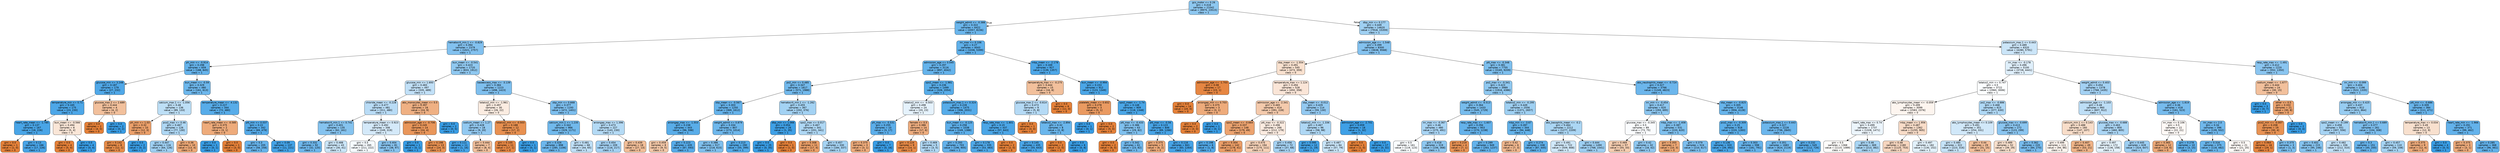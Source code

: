 digraph Tree {
node [shape=box, style="filled, rounded", color="black", fontname="helvetica"] ;
edge [fontname="helvetica"] ;
0 [label="gcs_motor <= 0.26\ngini = 0.418\nsamples = 21042\nvalue = [9975, 23515]\nclass = 1", fillcolor="#8dc7f0"] ;
1 [label="weight_admit <= -0.388\ngini = 0.322\nsamples = 6422\nvalue = [2057, 8156]\nclass = 1", fillcolor="#6bb6ec"] ;
0 -> 1 [labeldistance=2.5, labelangle=45, headlabel="True"] ;
2 [label="hematocrit_min.1 <= -0.829\ngini = 0.394\nsamples = 2379\nvalue = [1021, 2757]\nclass = 1", fillcolor="#82c1ef"] ;
1 -> 2 ;
3 [label="ph_min <= -0.914\ngini = 0.298\nsamples = 659\nvalue = [188, 845]\nclass = 1", fillcolor="#65b3eb"] ;
2 -> 3 ;
4 [label="glucose_min <= 3.248\ngini = 0.187\nsamples = 179\nvalue = [27, 232]\nclass = 1", fillcolor="#50a8e8"] ;
3 -> 4 ;
5 [label="temperature_min <= 0.71\ngini = 0.165\nsamples = 175\nvalue = [23, 230]\nclass = 1", fillcolor="#4da7e8"] ;
4 -> 5 ;
6 [label="heart_rate_mean <= -1.785\ngini = 0.137\nsamples = 167\nvalue = [18, 226]\nclass = 1", fillcolor="#49a5e7"] ;
5 -> 6 ;
7 [label="gini = 0.0\nsamples = 1\nvalue = [1, 0]\nclass = 0", fillcolor="#e58139"] ;
6 -> 7 ;
8 [label="gini = 0.13\nsamples = 166\nvalue = [17, 226]\nclass = 1", fillcolor="#48a4e7"] ;
6 -> 8 ;
9 [label="bun_mean <= -0.566\ngini = 0.494\nsamples = 8\nvalue = [5, 4]\nclass = 0", fillcolor="#fae6d7"] ;
5 -> 9 ;
10 [label="gini = 0.0\nsamples = 4\nvalue = [5, 0]\nclass = 0", fillcolor="#e58139"] ;
9 -> 10 ;
11 [label="gini = 0.0\nsamples = 4\nvalue = [0, 4]\nclass = 1", fillcolor="#399de5"] ;
9 -> 11 ;
12 [label="glucose_max.2 <= 2.689\ngini = 0.444\nsamples = 4\nvalue = [4, 2]\nclass = 0", fillcolor="#f2c09c"] ;
4 -> 12 ;
13 [label="gini = 0.0\nsamples = 2\nvalue = [4, 0]\nclass = 0", fillcolor="#e58139"] ;
12 -> 13 ;
14 [label="gini = 0.0\nsamples = 2\nvalue = [0, 2]\nclass = 1", fillcolor="#399de5"] ;
12 -> 14 ;
15 [label="bun_mean <= -0.59\ngini = 0.329\nsamples = 480\nvalue = [161, 613]\nclass = 1", fillcolor="#6db7ec"] ;
3 -> 15 ;
16 [label="calcium_max.1 <= -1.056\ngini = 0.48\nsamples = 136\nvalue = [89, 133]\nclass = 1", fillcolor="#bddff6"] ;
15 -> 16 ;
17 [label="ph_min <= 1.03\ngini = 0.32\nsamples = 10\nvalue = [12, 3]\nclass = 0", fillcolor="#eca06a"] ;
16 -> 17 ;
18 [label="gini = 0.142\nsamples = 8\nvalue = [12, 1]\nclass = 0", fillcolor="#e78c49"] ;
17 -> 18 ;
19 [label="gini = 0.0\nsamples = 2\nvalue = [0, 2]\nclass = 1", fillcolor="#399de5"] ;
17 -> 19 ;
20 [label="pco2_max <= 0.46\ngini = 0.467\nsamples = 126\nvalue = [77, 130]\nclass = 1", fillcolor="#aed7f4"] ;
16 -> 20 ;
21 [label="gini = 0.447\nsamples = 116\nvalue = [64, 126]\nclass = 1", fillcolor="#9ecff2"] ;
20 -> 21 ;
22 [label="gini = 0.36\nsamples = 10\nvalue = [13, 4]\nclass = 0", fillcolor="#eda876"] ;
20 -> 22 ;
23 [label="temperature_mean <= -4.132\ngini = 0.227\nsamples = 344\nvalue = [72, 480]\nclass = 1", fillcolor="#57ace9"] ;
15 -> 23 ;
24 [label="heart_rate_mean <= -0.585\ngini = 0.375\nsamples = 2\nvalue = [3, 1]\nclass = 0", fillcolor="#eeab7b"] ;
23 -> 24 ;
25 [label="gini = 0.0\nsamples = 1\nvalue = [0, 1]\nclass = 1", fillcolor="#399de5"] ;
24 -> 25 ;
26 [label="gini = 0.0\nsamples = 1\nvalue = [3, 0]\nclass = 0", fillcolor="#e58139"] ;
24 -> 26 ;
27 [label="ptt_min <= 0.037\ngini = 0.22\nsamples = 342\nvalue = [69, 479]\nclass = 1", fillcolor="#56abe9"] ;
23 -> 27 ;
28 [label="gini = 0.3\nsamples = 205\nvalue = [58, 258]\nclass = 1", fillcolor="#66b3eb"] ;
27 -> 28 ;
29 [label="gini = 0.09\nsamples = 137\nvalue = [11, 221]\nclass = 1", fillcolor="#43a2e6"] ;
27 -> 29 ;
30 [label="bun_mean <= -0.541\ngini = 0.423\nsamples = 1720\nvalue = [833, 1912]\nclass = 1", fillcolor="#8fc8f0"] ;
2 -> 30 ;
31 [label="glucose_min <= 1.693\ngini = 0.483\nsamples = 497\nvalue = [335, 489]\nclass = 1", fillcolor="#c1e0f7"] ;
30 -> 31 ;
32 [label="chloride_mean <= -0.228\ngini = 0.477\nsamples = 481\nvalue = [311, 480]\nclass = 1", fillcolor="#b9dcf6"] ;
31 -> 32 ;
33 [label="hematocrit_min.1 <= 0.741\ngini = 0.401\nsamples = 135\nvalue = [62, 161]\nclass = 1", fillcolor="#85c3ef"] ;
32 -> 33 ;
34 [label="gini = 0.332\nsamples = 92\nvalue = [32, 120]\nclass = 1", fillcolor="#6eb7ec"] ;
33 -> 34 ;
35 [label="gini = 0.488\nsamples = 43\nvalue = [30, 41]\nclass = 1", fillcolor="#cae5f8"] ;
33 -> 35 ;
36 [label="temperature_mean <= 0.923\ngini = 0.492\nsamples = 346\nvalue = [249, 319]\nclass = 1", fillcolor="#d4e9f9"] ;
32 -> 36 ;
37 [label="gini = 0.5\nsamples = 265\nvalue = [211, 222]\nclass = 1", fillcolor="#f5fafe"] ;
36 -> 37 ;
38 [label="gini = 0.404\nsamples = 81\nvalue = [38, 97]\nclass = 1", fillcolor="#87c3ef"] ;
36 -> 38 ;
39 [label="abs_monocytes_mean <= 0.5\ngini = 0.397\nsamples = 16\nvalue = [24, 9]\nclass = 0", fillcolor="#efb083"] ;
31 -> 39 ;
40 [label="admission_age <= -0.706\ngini = 0.245\nsamples = 14\nvalue = [24, 4]\nclass = 0", fillcolor="#e9965a"] ;
39 -> 40 ;
41 [label="gini = 0.0\nsamples = 1\nvalue = [0, 1]\nclass = 1", fillcolor="#399de5"] ;
40 -> 41 ;
42 [label="gini = 0.198\nsamples = 13\nvalue = [24, 3]\nclass = 0", fillcolor="#e89152"] ;
40 -> 42 ;
43 [label="gini = 0.0\nsamples = 2\nvalue = [0, 5]\nclass = 1", fillcolor="#399de5"] ;
39 -> 43 ;
44 [label="baseexcess_max <= -3.139\ngini = 0.384\nsamples = 1223\nvalue = [498, 1423]\nclass = 1", fillcolor="#7ebfee"] ;
30 -> 44 ;
45 [label="totalco2_min <= -1.961\ngini = 0.497\nsamples = 30\nvalue = [26, 22]\nclass = 0", fillcolor="#fbece1"] ;
44 -> 45 ;
46 [label="sodium_mean <= 1.27\ngini = 0.428\nsamples = 18\nvalue = [9, 20]\nclass = 1", fillcolor="#92c9f1"] ;
45 -> 46 ;
47 [label="gini = 0.111\nsamples = 11\nvalue = [1, 16]\nclass = 1", fillcolor="#45a3e7"] ;
46 -> 47 ;
48 [label="gini = 0.444\nsamples = 7\nvalue = [8, 4]\nclass = 0", fillcolor="#f2c09c"] ;
46 -> 48 ;
49 [label="totalco2_min <= -0.503\ngini = 0.188\nsamples = 12\nvalue = [17, 2]\nclass = 0", fillcolor="#e89050"] ;
45 -> 49 ;
50 [label="gini = 0.105\nsamples = 11\nvalue = [17, 1]\nclass = 0", fillcolor="#e78845"] ;
49 -> 50 ;
51 [label="gini = 0.0\nsamples = 1\nvalue = [0, 1]\nclass = 1", fillcolor="#399de5"] ;
49 -> 51 ;
52 [label="sbp_min <= 0.668\ngini = 0.377\nsamples = 1193\nvalue = [472, 1401]\nclass = 1", fillcolor="#7cbeee"] ;
44 -> 52 ;
53 [label="calcium_min.1 <= 1.235\ngini = 0.342\nsamples = 966\nvalue = [329, 1171]\nclass = 1", fillcolor="#71b9ec"] ;
52 -> 53 ;
54 [label="gini = 0.326\nsamples = 898\nvalue = [285, 1106]\nclass = 1", fillcolor="#6cb6ec"] ;
53 -> 54 ;
55 [label="gini = 0.481\nsamples = 68\nvalue = [44, 65]\nclass = 1", fillcolor="#bfdff7"] ;
53 -> 55 ;
56 [label="aniongap_max <= 1.396\ngini = 0.473\nsamples = 227\nvalue = [143, 230]\nclass = 1", fillcolor="#b4daf5"] ;
52 -> 56 ;
57 [label="gini = 0.454\nsamples = 209\nvalue = [116, 217]\nclass = 1", fillcolor="#a3d1f3"] ;
56 -> 57 ;
58 [label="gini = 0.439\nsamples = 18\nvalue = [27, 13]\nclass = 0", fillcolor="#f2be98"] ;
56 -> 58 ;
59 [label="inr_max <= 0.106\ngini = 0.27\nsamples = 4043\nvalue = [1036, 5399]\nclass = 1", fillcolor="#5fb0ea"] ;
1 -> 59 ;
60 [label="admission_age <= 0.045\ngini = 0.297\nsamples = 3116\nvalue = [897, 4042]\nclass = 1", fillcolor="#65b3eb"] ;
59 -> 60 ;
61 [label="po2_min <= 0.485\ngini = 0.347\nsamples = 1617\nvalue = [571, 1988]\nclass = 1", fillcolor="#72b9ec"] ;
60 -> 61 ;
62 [label="sbp_mean <= -0.567\ngini = 0.303\nsamples = 1250\nvalue = [369, 1612]\nclass = 1", fillcolor="#66b3eb"] ;
61 -> 62 ;
63 [label="aniongap_max <= -1.553\ngini = 0.238\nsamples = 443\nvalue = [96, 598]\nclass = 1", fillcolor="#59ade9"] ;
62 -> 63 ;
64 [label="gini = 0.459\nsamples = 8\nvalue = [9, 5]\nclass = 0", fillcolor="#f3c7a7"] ;
63 -> 64 ;
65 [label="gini = 0.223\nsamples = 435\nvalue = [87, 593]\nclass = 1", fillcolor="#56abe9"] ;
63 -> 65 ;
66 [label="weight_admit <= 0.879\ngini = 0.334\nsamples = 807\nvalue = [273, 1014]\nclass = 1", fillcolor="#6eb7ec"] ;
62 -> 66 ;
67 [label="gini = 0.386\nsamples = 517\nvalue = [218, 615]\nclass = 1", fillcolor="#7fc0ee"] ;
66 -> 67 ;
68 [label="gini = 0.213\nsamples = 290\nvalue = [55, 399]\nclass = 1", fillcolor="#54abe9"] ;
66 -> 68 ;
69 [label="hematocrit_min.1 <= -1.262\ngini = 0.455\nsamples = 367\nvalue = [202, 376]\nclass = 1", fillcolor="#a3d2f3"] ;
61 -> 69 ;
70 [label="dbp_min <= 1.066\ngini = 0.054\nsamples = 26\nvalue = [1, 35]\nclass = 1", fillcolor="#3fa0e6"] ;
69 -> 70 ;
71 [label="gini = 0.0\nsamples = 25\nvalue = [0, 35]\nclass = 1", fillcolor="#399de5"] ;
70 -> 71 ;
72 [label="gini = 0.0\nsamples = 1\nvalue = [1, 0]\nclass = 0", fillcolor="#e58139"] ;
70 -> 72 ;
73 [label="spo2_max <= 0.017\ngini = 0.467\nsamples = 341\nvalue = [201, 341]\nclass = 1", fillcolor="#aed7f4"] ;
69 -> 73 ;
74 [label="gini = 0.308\nsamples = 11\nvalue = [17, 4]\nclass = 0", fillcolor="#eb9f68"] ;
73 -> 74 ;
75 [label="gini = 0.457\nsamples = 330\nvalue = [184, 337]\nclass = 1", fillcolor="#a5d3f3"] ;
73 -> 75 ;
76 [label="spo2_mean <= -1.981\ngini = 0.236\nsamples = 1499\nvalue = [326, 2054]\nclass = 1", fillcolor="#58ade9"] ;
60 -> 76 ;
77 [label="totalco2_min <= -0.503\ngini = 0.498\nsamples = 24\nvalue = [20, 23]\nclass = 1", fillcolor="#e5f2fc"] ;
76 -> 77 ;
78 [label="ph_max <= -5.531\ngini = 0.255\nsamples = 10\nvalue = [3, 17]\nclass = 1", fillcolor="#5caeea"] ;
77 -> 78 ;
79 [label="gini = 0.375\nsamples = 3\nvalue = [3, 1]\nclass = 0", fillcolor="#eeab7b"] ;
78 -> 79 ;
80 [label="gini = 0.0\nsamples = 7\nvalue = [0, 16]\nclass = 1", fillcolor="#399de5"] ;
78 -> 80 ;
81 [label="female <= 0.5\ngini = 0.386\nsamples = 14\nvalue = [17, 6]\nclass = 0", fillcolor="#eead7f"] ;
77 -> 81 ;
82 [label="gini = 0.124\nsamples = 9\nvalue = [14, 1]\nclass = 0", fillcolor="#e78a47"] ;
81 -> 82 ;
83 [label="gini = 0.469\nsamples = 5\nvalue = [3, 5]\nclass = 1", fillcolor="#b0d8f5"] ;
81 -> 83 ;
84 [label="potassium_max.1 <= 0.324\ngini = 0.228\nsamples = 1475\nvalue = [306, 2031]\nclass = 1", fillcolor="#57ace9"] ;
76 -> 84 ;
85 [label="bun_mean <= -0.125\ngini = 0.258\nsamples = 1038\nvalue = [249, 1388]\nclass = 1", fillcolor="#5dafea"] ;
84 -> 85 ;
86 [label="gini = 0.293\nsamples = 703\nvalue = [196, 905]\nclass = 1", fillcolor="#64b2eb"] ;
85 -> 86 ;
87 [label="gini = 0.178\nsamples = 335\nvalue = [53, 483]\nclass = 1", fillcolor="#4fa8e8"] ;
85 -> 87 ;
88 [label="resp_rate_max <= -1.801\ngini = 0.15\nsamples = 437\nvalue = [57, 643]\nclass = 1", fillcolor="#4ba6e7"] ;
84 -> 88 ;
89 [label="gini = 0.0\nsamples = 2\nvalue = [2, 0]\nclass = 0", fillcolor="#e58139"] ;
88 -> 89 ;
90 [label="gini = 0.145\nsamples = 435\nvalue = [55, 643]\nclass = 1", fillcolor="#4aa5e7"] ;
88 -> 90 ;
91 [label="mbp_mean <= -2.178\ngini = 0.169\nsamples = 927\nvalue = [139, 1357]\nclass = 1", fillcolor="#4da7e8"] ;
59 -> 91 ;
92 [label="temperature_max <= -0.275\ngini = 0.444\nsamples = 15\nvalue = [16, 8]\nclass = 0", fillcolor="#f2c09c"] ;
91 -> 92 ;
93 [label="glucose_max.2 <= -0.614\ngini = 0.473\nsamples = 9\nvalue = [5, 8]\nclass = 1", fillcolor="#b5daf5"] ;
92 -> 93 ;
94 [label="gini = 0.0\nsamples = 1\nvalue = [3, 0]\nclass = 0", fillcolor="#e58139"] ;
93 -> 94 ;
95 [label="totalco2_max <= -2.894\ngini = 0.32\nsamples = 8\nvalue = [2, 8]\nclass = 1", fillcolor="#6ab6ec"] ;
93 -> 95 ;
96 [label="gini = 0.0\nsamples = 2\nvalue = [2, 0]\nclass = 0", fillcolor="#e58139"] ;
95 -> 96 ;
97 [label="gini = 0.0\nsamples = 6\nvalue = [0, 8]\nclass = 1", fillcolor="#399de5"] ;
95 -> 97 ;
98 [label="gini = 0.0\nsamples = 6\nvalue = [11, 0]\nclass = 0", fillcolor="#e58139"] ;
92 -> 98 ;
99 [label="bun_mean <= -0.994\ngini = 0.153\nsamples = 912\nvalue = [123, 1349]\nclass = 1", fillcolor="#4ba6e7"] ;
91 -> 99 ;
100 [label="platelets_mean <= 0.652\ngini = 0.278\nsamples = 3\nvalue = [5, 1]\nclass = 0", fillcolor="#ea9a61"] ;
99 -> 100 ;
101 [label="gini = 0.0\nsamples = 1\nvalue = [0, 1]\nclass = 1", fillcolor="#399de5"] ;
100 -> 101 ;
102 [label="gini = 0.0\nsamples = 2\nvalue = [5, 0]\nclass = 0", fillcolor="#e58139"] ;
100 -> 102 ;
103 [label="spo2_mean <= -1.74\ngini = 0.148\nsamples = 909\nvalue = [118, 1348]\nclass = 1", fillcolor="#4aa6e7"] ;
99 -> 103 ;
104 [label="ptt_max <= -0.433\ngini = 0.386\nsamples = 63\nvalue = [29, 82]\nclass = 1", fillcolor="#7fc0ee"] ;
103 -> 104 ;
105 [label="gini = 0.0\nsamples = 2\nvalue = [6, 0]\nclass = 0", fillcolor="#e58139"] ;
104 -> 105 ;
106 [label="gini = 0.342\nsamples = 61\nvalue = [23, 82]\nclass = 1", fillcolor="#71b8ec"] ;
104 -> 106 ;
107 [label="ptt_max <= -0.56\ngini = 0.123\nsamples = 846\nvalue = [89, 1266]\nclass = 1", fillcolor="#47a4e7"] ;
103 -> 107 ;
108 [label="gini = 0.375\nsamples = 5\nvalue = [6, 2]\nclass = 0", fillcolor="#eeab7b"] ;
107 -> 108 ;
109 [label="gini = 0.116\nsamples = 841\nvalue = [83, 1264]\nclass = 1", fillcolor="#46a3e7"] ;
107 -> 109 ;
110 [label="dbp_min <= 0.177\ngini = 0.449\nsamples = 14620\nvalue = [7918, 15359]\nclass = 1", fillcolor="#9fd0f2"] ;
0 -> 110 [labeldistance=2.5, labelangle=-45, headlabel="False"] ;
111 [label="admission_age <= -1.548\ngini = 0.399\nsamples = 8300\nvalue = [3638, 9568]\nclass = 1", fillcolor="#84c2ef"] ;
110 -> 111 ;
112 [label="sbp_mean <= -1.554\ngini = 0.491\nsamples = 545\nvalue = [473, 359]\nclass = 0", fillcolor="#f9e1cf"] ;
111 -> 112 ;
113 [label="admission_age <= -1.703\ngini = 0.08\nsamples = 17\nvalue = [23, 1]\nclass = 0", fillcolor="#e68642"] ;
112 -> 113 ;
114 [label="gini = 0.0\nsamples = 14\nvalue = [20, 0]\nclass = 0", fillcolor="#e58139"] ;
113 -> 114 ;
115 [label="aniongap_min <= 0.703\ngini = 0.375\nsamples = 3\nvalue = [3, 1]\nclass = 0", fillcolor="#eeab7b"] ;
113 -> 115 ;
116 [label="gini = 0.0\nsamples = 2\nvalue = [3, 0]\nclass = 0", fillcolor="#e58139"] ;
115 -> 116 ;
117 [label="gini = 0.0\nsamples = 1\nvalue = [0, 1]\nclass = 1", fillcolor="#399de5"] ;
115 -> 117 ;
118 [label="temperature_max <= 1.124\ngini = 0.494\nsamples = 528\nvalue = [450, 358]\nclass = 0", fillcolor="#fae5d7"] ;
112 -> 118 ;
119 [label="admission_age <= -2.341\ngini = 0.465\nsamples = 414\nvalue = [391, 228]\nclass = 0", fillcolor="#f4caac"] ;
118 -> 119 ;
120 [label="spo2_mean <= -0.664\ngini = 0.337\nsamples = 148\nvalue = [179, 49]\nclass = 0", fillcolor="#eca36f"] ;
119 -> 120 ;
121 [label="gini = 0.198\nsamples = 6\nvalue = [1, 8]\nclass = 1", fillcolor="#52a9e8"] ;
120 -> 121 ;
122 [label="gini = 0.304\nsamples = 142\nvalue = [178, 41]\nclass = 0", fillcolor="#eb9e67"] ;
120 -> 122 ;
123 [label="ptt_max <= -0.322\ngini = 0.496\nsamples = 266\nvalue = [212, 179]\nclass = 0", fillcolor="#fbebe0"] ;
119 -> 123 ;
124 [label="gini = 0.475\nsamples = 194\nvalue = [175, 111]\nclass = 0", fillcolor="#f5d1b7"] ;
123 -> 124 ;
125 [label="gini = 0.456\nsamples = 72\nvalue = [37, 68]\nclass = 1", fillcolor="#a5d2f3"] ;
123 -> 125 ;
126 [label="sbp_mean <= -0.012\ngini = 0.429\nsamples = 114\nvalue = [59, 130]\nclass = 1", fillcolor="#93c9f1"] ;
118 -> 126 ;
127 [label="totalco2_min <= -1.336\ngini = 0.467\nsamples = 96\nvalue = [58, 98]\nclass = 1", fillcolor="#aed7f4"] ;
126 -> 127 ;
128 [label="gini = 0.095\nsamples = 12\nvalue = [1, 19]\nclass = 1", fillcolor="#43a2e6"] ;
127 -> 128 ;
129 [label="gini = 0.487\nsamples = 84\nvalue = [57, 79]\nclass = 1", fillcolor="#c8e4f8"] ;
127 -> 129 ;
130 [label="admission_age <= -2.701\ngini = 0.059\nsamples = 18\nvalue = [1, 32]\nclass = 1", fillcolor="#3fa0e6"] ;
126 -> 130 ;
131 [label="gini = 0.0\nsamples = 1\nvalue = [1, 0]\nclass = 0", fillcolor="#e58139"] ;
130 -> 131 ;
132 [label="gini = 0.0\nsamples = 17\nvalue = [0, 32]\nclass = 1", fillcolor="#399de5"] ;
130 -> 132 ;
133 [label="ptt_max <= -0.348\ngini = 0.381\nsamples = 7755\nvalue = [3165, 9209]\nclass = 1", fillcolor="#7dbfee"] ;
111 -> 133 ;
134 [label="po2_max <= -0.341\ngini = 0.423\nsamples = 3989\nvalue = [1916, 4386]\nclass = 1", fillcolor="#8fc8f0"] ;
133 -> 134 ;
135 [label="weight_admit <= -0.513\ngini = 0.364\nsamples = 1433\nvalue = [545, 1729]\nclass = 1", fillcolor="#77bced"] ;
134 -> 135 ;
136 [label="inr_max <= -0.367\ngini = 0.46\nsamples = 480\nvalue = [275, 491]\nclass = 1", fillcolor="#a8d4f4"] ;
135 -> 136 ;
137 [label="gini = 0.5\nsamples = 161\nvalue = [119, 123]\nclass = 1", fillcolor="#f9fcfe"] ;
136 -> 137 ;
138 [label="gini = 0.418\nsamples = 319\nvalue = [156, 368]\nclass = 1", fillcolor="#8dc7f0"] ;
136 -> 138 ;
139 [label="resp_rate_max <= -1.607\ngini = 0.294\nsamples = 953\nvalue = [270, 1238]\nclass = 1", fillcolor="#64b2eb"] ;
135 -> 139 ;
140 [label="gini = 0.219\nsamples = 4\nvalue = [7, 1]\nclass = 0", fillcolor="#e99355"] ;
139 -> 140 ;
141 [label="gini = 0.289\nsamples = 949\nvalue = [263, 1237]\nclass = 1", fillcolor="#63b2eb"] ;
139 -> 141 ;
142 [label="totalco2_min <= -0.295\ngini = 0.449\nsamples = 2556\nvalue = [1371, 2657]\nclass = 1", fillcolor="#9fd0f2"] ;
134 -> 142 ;
143 [label="mbp_min <= -3.67\ngini = 0.287\nsamples = 344\nvalue = [94, 448]\nclass = 1", fillcolor="#63b2ea"] ;
142 -> 143 ;
144 [label="gini = 0.42\nsamples = 6\nvalue = [7, 3]\nclass = 0", fillcolor="#f0b78e"] ;
143 -> 144 ;
145 [label="gini = 0.274\nsamples = 338\nvalue = [87, 445]\nclass = 1", fillcolor="#60b0ea"] ;
143 -> 145 ;
146 [label="abs_basophils_mean <= -0.2\ngini = 0.464\nsamples = 2212\nvalue = [1277, 2209]\nclass = 1", fillcolor="#abd6f4"] ;
142 -> 146 ;
147 [label="gini = 0.491\nsamples = 722\nvalue = [509, 668]\nclass = 1", fillcolor="#d0e8f9"] ;
146 -> 147 ;
148 [label="gini = 0.444\nsamples = 1490\nvalue = [768, 1541]\nclass = 1", fillcolor="#9ccef2"] ;
146 -> 148 ;
149 [label="abs_neutrophils_mean <= -0.724\ngini = 0.327\nsamples = 3766\nvalue = [1249, 4823]\nclass = 1", fillcolor="#6cb6ec"] ;
133 -> 149 ;
150 [label="inr_min <= -0.454\ngini = 0.417\nsamples = 620\nvalue = [293, 695]\nclass = 1", fillcolor="#8cc6f0"] ;
149 -> 150 ;
151 [label="glucose_max <= -0.345\ngini = 0.5\nsamples = 89\nvalue = [73, 75]\nclass = 1", fillcolor="#fafcfe"] ;
150 -> 151 ;
152 [label="gini = 0.469\nsamples = 57\nvalue = [55, 33]\nclass = 0", fillcolor="#f5cdb0"] ;
151 -> 152 ;
153 [label="gini = 0.42\nsamples = 32\nvalue = [18, 42]\nclass = 1", fillcolor="#8ec7f0"] ;
151 -> 153 ;
154 [label="mbp_max <= -1.408\ngini = 0.387\nsamples = 531\nvalue = [220, 620]\nclass = 1", fillcolor="#7fc0ee"] ;
150 -> 154 ;
155 [label="gini = 0.355\nsamples = 7\nvalue = [10, 3]\nclass = 0", fillcolor="#eda774"] ;
154 -> 155 ;
156 [label="gini = 0.379\nsamples = 524\nvalue = [210, 617]\nclass = 1", fillcolor="#7cbeee"] ;
154 -> 156 ;
157 [label="sbp_mean <= -0.825\ngini = 0.305\nsamples = 3146\nvalue = [956, 4128]\nclass = 1", fillcolor="#67b4eb"] ;
149 -> 157 ;
158 [label="pco2_max <= -0.309\ngini = 0.25\nsamples = 918\nvalue = [220, 1283]\nclass = 1", fillcolor="#5baee9"] ;
157 -> 158 ;
159 [label="gini = 0.136\nsamples = 320\nvalue = [39, 492]\nclass = 1", fillcolor="#49a5e7"] ;
158 -> 159 ;
160 [label="gini = 0.303\nsamples = 598\nvalue = [181, 791]\nclass = 1", fillcolor="#66b3eb"] ;
158 -> 160 ;
161 [label="potassium_max.1 <= 0.443\ngini = 0.327\nsamples = 2228\nvalue = [736, 2845]\nclass = 1", fillcolor="#6cb6ec"] ;
157 -> 161 ;
162 [label="gini = 0.351\nsamples = 1683\nvalue = [624, 2119]\nclass = 1", fillcolor="#73baed"] ;
161 -> 162 ;
163 [label="gini = 0.232\nsamples = 545\nvalue = [112, 726]\nclass = 1", fillcolor="#58ace9"] ;
161 -> 163 ;
164 [label="potassium_max.1 <= 0.443\ngini = 0.489\nsamples = 6320\nvalue = [4280, 5791]\nclass = 1", fillcolor="#cbe5f8"] ;
110 -> 164 ;
165 [label="inr_max <= -0.178\ngini = 0.496\nsamples = 5100\nvalue = [3728, 4441]\nclass = 1", fillcolor="#dfeffb"] ;
164 -> 165 ;
166 [label="totalco2_min <= 0.747\ngini = 0.5\nsamples = 3722\nvalue = [2960, 3006]\nclass = 1", fillcolor="#fcfeff"] ;
165 -> 166 ;
167 [label="abs_lymphocytes_mean <= -0.059\ngini = 0.499\nsamples = 3099\nvalue = [2583, 2376]\nclass = 0", fillcolor="#fdf5ef"] ;
166 -> 167 ;
168 [label="heart_rate_max <= 0.74\ngini = 0.499\nsamples = 1737\nvalue = [1328, 1471]\nclass = 1", fillcolor="#ecf5fc"] ;
167 -> 168 ;
169 [label="gini = 0.5\nsamples = 1368\nvalue = [1115, 1089]\nclass = 0", fillcolor="#fefcfa"] ;
168 -> 169 ;
170 [label="gini = 0.46\nsamples = 369\nvalue = [213, 382]\nclass = 1", fillcolor="#a7d4f3"] ;
168 -> 170 ;
171 [label="mbp_mean <= 1.956\ngini = 0.487\nsamples = 1362\nvalue = [1255, 905]\nclass = 0", fillcolor="#f8dcc8"] ;
167 -> 171 ;
172 [label="gini = 0.48\nsamples = 1180\nvalue = [1125, 753]\nclass = 0", fillcolor="#f6d5be"] ;
171 -> 172 ;
173 [label="gini = 0.497\nsamples = 182\nvalue = [130, 152]\nclass = 1", fillcolor="#e2f1fb"] ;
171 -> 173 ;
174 [label="po2_max <= -0.886\ngini = 0.468\nsamples = 623\nvalue = [377, 630]\nclass = 1", fillcolor="#afd8f5"] ;
166 -> 174 ;
175 [label="abs_lymphocytes_mean <= 0.109\ngini = 0.491\nsamples = 351\nvalue = [254, 331]\nclass = 1", fillcolor="#d1e8f9"] ;
174 -> 175 ;
176 [label="gini = 0.485\nsamples = 322\nvalue = [223, 316]\nclass = 1", fillcolor="#c5e2f7"] ;
175 -> 176 ;
177 [label="gini = 0.44\nsamples = 29\nvalue = [31, 15]\nclass = 0", fillcolor="#f2be99"] ;
175 -> 177 ;
178 [label="glucose_max <= -0.699\ngini = 0.413\nsamples = 272\nvalue = [123, 299]\nclass = 1", fillcolor="#8ac5f0"] ;
174 -> 178 ;
179 [label="gini = 0.489\nsamples = 52\nvalue = [39, 29]\nclass = 0", fillcolor="#f8dfcc"] ;
178 -> 179 ;
180 [label="gini = 0.362\nsamples = 220\nvalue = [84, 270]\nclass = 1", fillcolor="#77bbed"] ;
178 -> 180 ;
181 [label="weight_admit <= 0.403\ngini = 0.454\nsamples = 1378\nvalue = [768, 1435]\nclass = 1", fillcolor="#a3d1f3"] ;
165 -> 181 ;
182 [label="admission_age <= -1.103\ngini = 0.48\nsamples = 960\nvalue = [607, 912]\nclass = 1", fillcolor="#bddef6"] ;
181 -> 182 ;
183 [label="calcium_min.1 <= 0.143\ngini = 0.488\nsamples = 160\nvalue = [147, 107]\nclass = 0", fillcolor="#f8ddc9"] ;
182 -> 183 ;
184 [label="gini = 0.499\nsamples = 111\nvalue = [94, 86]\nclass = 0", fillcolor="#fdf4ee"] ;
183 -> 184 ;
185 [label="gini = 0.407\nsamples = 49\nvalue = [53, 21]\nclass = 0", fillcolor="#efb387"] ;
183 -> 185 ;
186 [label="glucose_max <= -0.688\ngini = 0.463\nsamples = 800\nvalue = [460, 805]\nclass = 1", fillcolor="#aad5f4"] ;
182 -> 186 ;
187 [label="gini = 0.497\nsamples = 172\nvalue = [136, 158]\nclass = 1", fillcolor="#e3f1fb"] ;
186 -> 187 ;
188 [label="gini = 0.445\nsamples = 628\nvalue = [324, 647]\nclass = 1", fillcolor="#9ccef2"] ;
186 -> 188 ;
189 [label="admission_age <= -1.819\ngini = 0.36\nsamples = 418\nvalue = [161, 523]\nclass = 1", fillcolor="#76bbed"] ;
181 -> 189 ;
190 [label="inr_max <= 0.106\ngini = 0.5\nsamples = 22\nvalue = [22, 21]\nclass = 0", fillcolor="#fef9f6"] ;
189 -> 190 ;
191 [label="gini = 0.365\nsamples = 12\nvalue = [19, 6]\nclass = 0", fillcolor="#eda978"] ;
190 -> 191 ;
192 [label="gini = 0.278\nsamples = 10\nvalue = [3, 15]\nclass = 1", fillcolor="#61b1ea"] ;
190 -> 192 ;
193 [label="inr_max <= 2.0\ngini = 0.34\nsamples = 396\nvalue = [139, 502]\nclass = 1", fillcolor="#70b8ec"] ;
189 -> 193 ;
194 [label="gini = 0.316\nsamples = 375\nvalue = [118, 482]\nclass = 1", fillcolor="#69b5eb"] ;
193 -> 194 ;
195 [label="gini = 0.5\nsamples = 21\nvalue = [21, 20]\nclass = 0", fillcolor="#fef9f6"] ;
193 -> 195 ;
196 [label="resp_rate_max <= -1.491\ngini = 0.412\nsamples = 1220\nvalue = [552, 1350]\nclass = 1", fillcolor="#8ac5f0"] ;
164 -> 196 ;
197 [label="sodium_mean <= -1.677\ngini = 0.444\nsamples = 24\nvalue = [30, 15]\nclass = 0", fillcolor="#f2c09c"] ;
196 -> 197 ;
198 [label="gini = 0.0\nsamples = 3\nvalue = [0, 7]\nclass = 1", fillcolor="#399de5"] ;
197 -> 198 ;
199 [label="other <= 0.5\ngini = 0.332\nsamples = 21\nvalue = [30, 8]\nclass = 0", fillcolor="#eca36e"] ;
197 -> 199 ;
200 [label="pco2_min <= -0.007\ngini = 0.208\nsamples = 19\nvalue = [30, 4]\nclass = 0", fillcolor="#e89253"] ;
199 -> 200 ;
201 [label="gini = 0.064\nsamples = 16\nvalue = [29, 1]\nclass = 0", fillcolor="#e68540"] ;
200 -> 201 ;
202 [label="gini = 0.375\nsamples = 3\nvalue = [1, 3]\nclass = 1", fillcolor="#7bbeee"] ;
200 -> 202 ;
203 [label="gini = 0.0\nsamples = 2\nvalue = [0, 4]\nclass = 1", fillcolor="#399de5"] ;
199 -> 203 ;
204 [label="inr_min <= -0.099\ngini = 0.404\nsamples = 1196\nvalue = [522, 1335]\nclass = 1", fillcolor="#86c3ef"] ;
196 -> 204 ;
205 [label="aniongap_min <= 0.425\ngini = 0.437\nsamples = 812\nvalue = [411, 864]\nclass = 1", fillcolor="#97ccf1"] ;
204 -> 205 ;
206 [label="spo2_mean <= -0.199\ngini = 0.458\nsamples = 551\nvalue = [307, 556]\nclass = 1", fillcolor="#a6d3f3"] ;
205 -> 206 ;
207 [label="gini = 0.402\nsamples = 215\nvalue = [95, 246]\nclass = 1", fillcolor="#85c3ef"] ;
206 -> 207 ;
208 [label="gini = 0.482\nsamples = 336\nvalue = [212, 310]\nclass = 1", fillcolor="#c0e0f7"] ;
206 -> 208 ;
209 [label="hematocrit_min.1 <= 0.689\ngini = 0.377\nsamples = 261\nvalue = [104, 308]\nclass = 1", fillcolor="#7cbeee"] ;
205 -> 209 ;
210 [label="gini = 0.3\nsamples = 151\nvalue = [45, 200]\nclass = 1", fillcolor="#66b3eb"] ;
209 -> 210 ;
211 [label="gini = 0.457\nsamples = 110\nvalue = [59, 108]\nclass = 1", fillcolor="#a5d3f3"] ;
209 -> 211 ;
212 [label="ptt_min <= -0.686\ngini = 0.309\nsamples = 384\nvalue = [111, 471]\nclass = 1", fillcolor="#68b4eb"] ;
204 -> 212 ;
213 [label="temperature_max <= 0.034\ngini = 0.49\nsamples = 13\nvalue = [12, 9]\nclass = 0", fillcolor="#f8e0ce"] ;
212 -> 213 ;
214 [label="gini = 0.375\nsamples = 9\nvalue = [12, 4]\nclass = 0", fillcolor="#eeab7b"] ;
213 -> 214 ;
215 [label="gini = 0.0\nsamples = 4\nvalue = [0, 5]\nclass = 1", fillcolor="#399de5"] ;
213 -> 215 ;
216 [label="heart_rate_min <= -1.966\ngini = 0.291\nsamples = 371\nvalue = [99, 462]\nclass = 1", fillcolor="#63b2eb"] ;
212 -> 216 ;
217 [label="gini = 0.375\nsamples = 3\nvalue = [3, 1]\nclass = 0", fillcolor="#eeab7b"] ;
216 -> 217 ;
218 [label="gini = 0.285\nsamples = 368\nvalue = [96, 461]\nclass = 1", fillcolor="#62b1ea"] ;
216 -> 218 ;
}